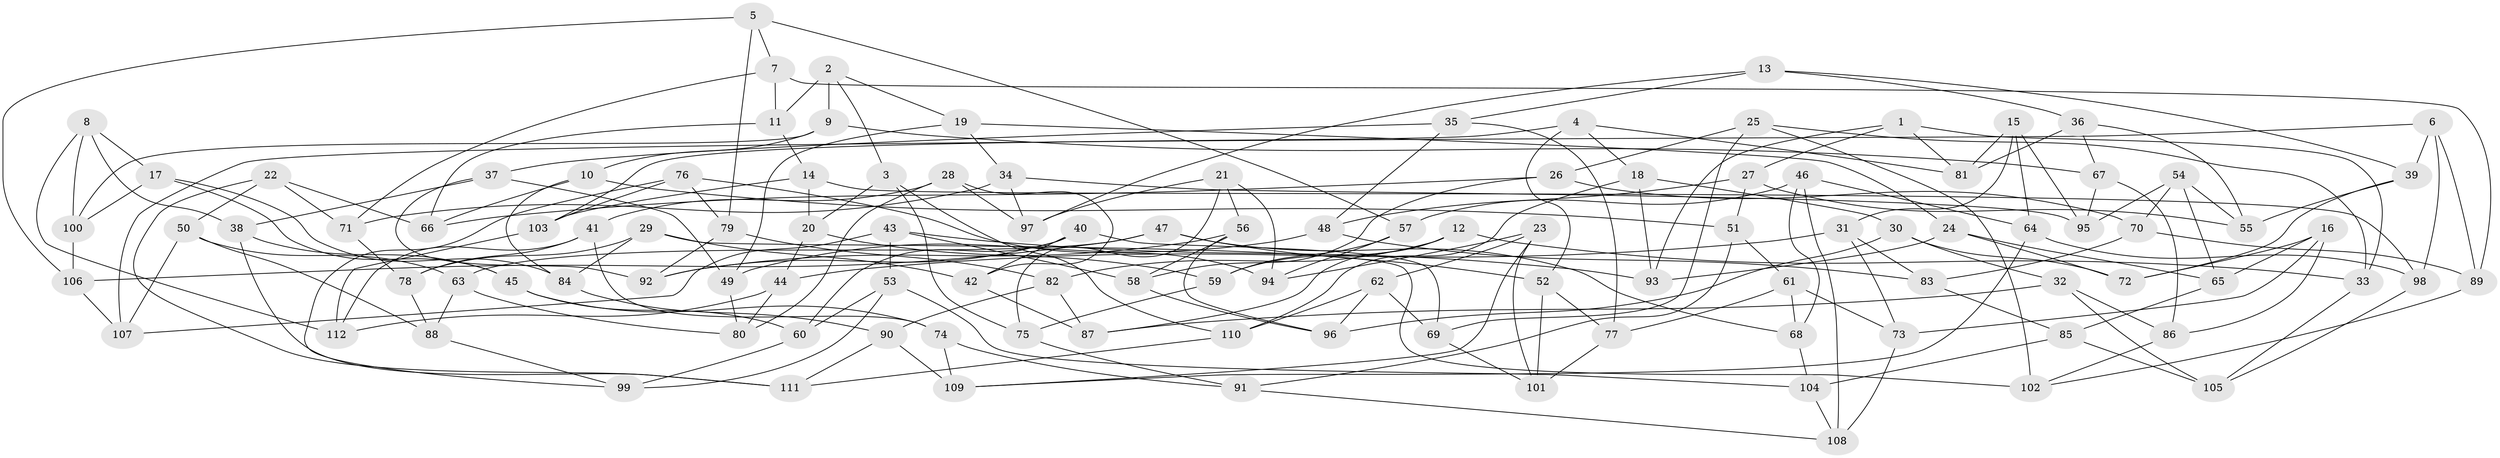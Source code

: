 // Generated by graph-tools (version 1.1) at 2025/11/02/27/25 16:11:42]
// undirected, 112 vertices, 224 edges
graph export_dot {
graph [start="1"]
  node [color=gray90,style=filled];
  1;
  2;
  3;
  4;
  5;
  6;
  7;
  8;
  9;
  10;
  11;
  12;
  13;
  14;
  15;
  16;
  17;
  18;
  19;
  20;
  21;
  22;
  23;
  24;
  25;
  26;
  27;
  28;
  29;
  30;
  31;
  32;
  33;
  34;
  35;
  36;
  37;
  38;
  39;
  40;
  41;
  42;
  43;
  44;
  45;
  46;
  47;
  48;
  49;
  50;
  51;
  52;
  53;
  54;
  55;
  56;
  57;
  58;
  59;
  60;
  61;
  62;
  63;
  64;
  65;
  66;
  67;
  68;
  69;
  70;
  71;
  72;
  73;
  74;
  75;
  76;
  77;
  78;
  79;
  80;
  81;
  82;
  83;
  84;
  85;
  86;
  87;
  88;
  89;
  90;
  91;
  92;
  93;
  94;
  95;
  96;
  97;
  98;
  99;
  100;
  101;
  102;
  103;
  104;
  105;
  106;
  107;
  108;
  109;
  110;
  111;
  112;
  1 -- 33;
  1 -- 27;
  1 -- 93;
  1 -- 81;
  2 -- 19;
  2 -- 11;
  2 -- 3;
  2 -- 9;
  3 -- 20;
  3 -- 75;
  3 -- 110;
  4 -- 52;
  4 -- 103;
  4 -- 81;
  4 -- 18;
  5 -- 57;
  5 -- 106;
  5 -- 79;
  5 -- 7;
  6 -- 107;
  6 -- 89;
  6 -- 98;
  6 -- 39;
  7 -- 71;
  7 -- 89;
  7 -- 11;
  8 -- 17;
  8 -- 100;
  8 -- 112;
  8 -- 38;
  9 -- 67;
  9 -- 10;
  9 -- 100;
  10 -- 66;
  10 -- 84;
  10 -- 51;
  11 -- 66;
  11 -- 14;
  12 -- 87;
  12 -- 59;
  12 -- 82;
  12 -- 33;
  13 -- 35;
  13 -- 36;
  13 -- 39;
  13 -- 97;
  14 -- 20;
  14 -- 98;
  14 -- 103;
  15 -- 64;
  15 -- 95;
  15 -- 81;
  15 -- 31;
  16 -- 73;
  16 -- 86;
  16 -- 72;
  16 -- 65;
  17 -- 84;
  17 -- 100;
  17 -- 45;
  18 -- 30;
  18 -- 93;
  18 -- 110;
  19 -- 49;
  19 -- 34;
  19 -- 24;
  20 -- 44;
  20 -- 59;
  21 -- 56;
  21 -- 97;
  21 -- 75;
  21 -- 94;
  22 -- 50;
  22 -- 66;
  22 -- 111;
  22 -- 71;
  23 -- 62;
  23 -- 101;
  23 -- 94;
  23 -- 109;
  24 -- 65;
  24 -- 93;
  24 -- 72;
  25 -- 69;
  25 -- 33;
  25 -- 102;
  25 -- 26;
  26 -- 66;
  26 -- 70;
  26 -- 58;
  27 -- 55;
  27 -- 51;
  27 -- 48;
  28 -- 97;
  28 -- 80;
  28 -- 41;
  28 -- 42;
  29 -- 42;
  29 -- 78;
  29 -- 84;
  29 -- 102;
  30 -- 72;
  30 -- 32;
  30 -- 96;
  31 -- 44;
  31 -- 73;
  31 -- 83;
  32 -- 87;
  32 -- 105;
  32 -- 86;
  33 -- 105;
  34 -- 97;
  34 -- 71;
  34 -- 95;
  35 -- 77;
  35 -- 48;
  35 -- 37;
  36 -- 81;
  36 -- 67;
  36 -- 55;
  37 -- 49;
  37 -- 38;
  37 -- 92;
  38 -- 111;
  38 -- 45;
  39 -- 55;
  39 -- 72;
  40 -- 42;
  40 -- 92;
  40 -- 60;
  40 -- 69;
  41 -- 74;
  41 -- 78;
  41 -- 112;
  42 -- 87;
  43 -- 53;
  43 -- 93;
  43 -- 107;
  43 -- 58;
  44 -- 80;
  44 -- 112;
  45 -- 74;
  45 -- 60;
  46 -- 68;
  46 -- 64;
  46 -- 108;
  46 -- 57;
  47 -- 68;
  47 -- 106;
  47 -- 52;
  47 -- 63;
  48 -- 83;
  48 -- 49;
  49 -- 80;
  50 -- 88;
  50 -- 63;
  50 -- 107;
  51 -- 61;
  51 -- 91;
  52 -- 77;
  52 -- 101;
  53 -- 99;
  53 -- 60;
  53 -- 104;
  54 -- 55;
  54 -- 95;
  54 -- 70;
  54 -- 65;
  56 -- 96;
  56 -- 92;
  56 -- 58;
  57 -- 94;
  57 -- 59;
  58 -- 96;
  59 -- 75;
  60 -- 99;
  61 -- 73;
  61 -- 68;
  61 -- 77;
  62 -- 96;
  62 -- 110;
  62 -- 69;
  63 -- 80;
  63 -- 88;
  64 -- 98;
  64 -- 109;
  65 -- 85;
  67 -- 95;
  67 -- 86;
  68 -- 104;
  69 -- 101;
  70 -- 89;
  70 -- 83;
  71 -- 78;
  73 -- 108;
  74 -- 109;
  74 -- 91;
  75 -- 91;
  76 -- 94;
  76 -- 79;
  76 -- 99;
  76 -- 103;
  77 -- 101;
  78 -- 88;
  79 -- 92;
  79 -- 82;
  82 -- 87;
  82 -- 90;
  83 -- 85;
  84 -- 90;
  85 -- 104;
  85 -- 105;
  86 -- 102;
  88 -- 99;
  89 -- 102;
  90 -- 111;
  90 -- 109;
  91 -- 108;
  98 -- 105;
  100 -- 106;
  103 -- 112;
  104 -- 108;
  106 -- 107;
  110 -- 111;
}
